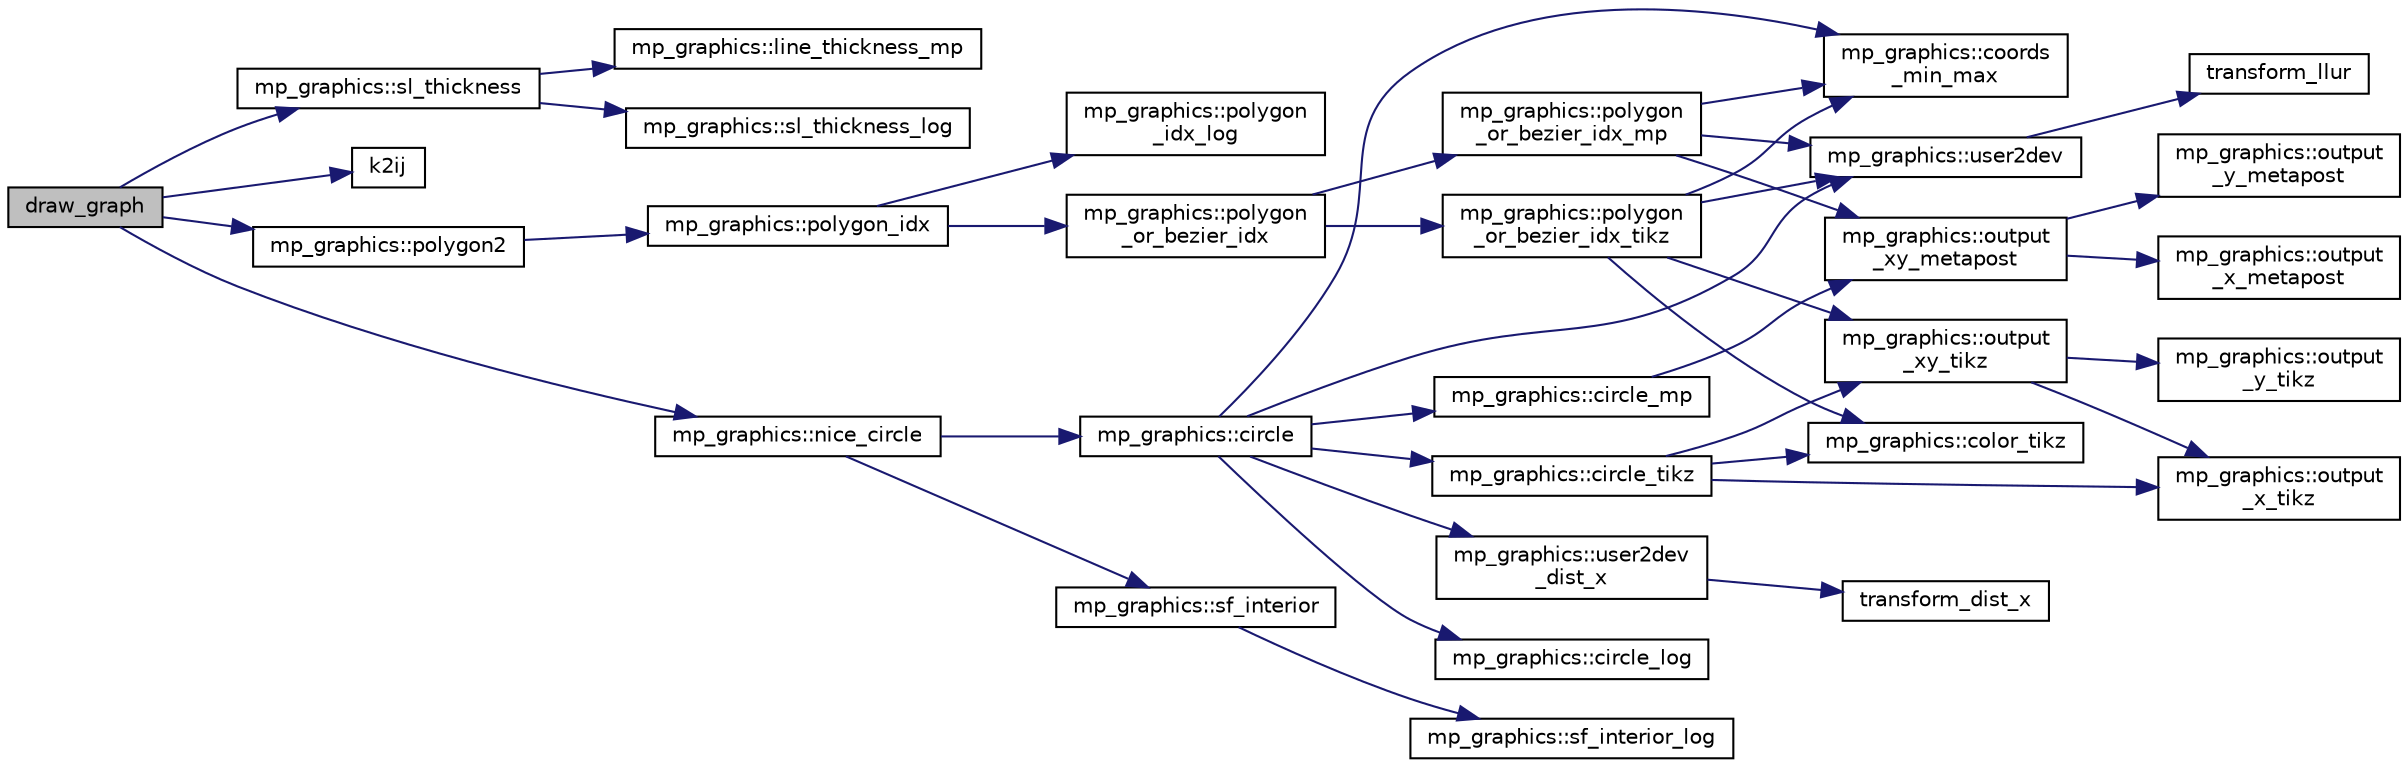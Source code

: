 digraph "draw_graph"
{
  edge [fontname="Helvetica",fontsize="10",labelfontname="Helvetica",labelfontsize="10"];
  node [fontname="Helvetica",fontsize="10",shape=record];
  rankdir="LR";
  Node296 [label="draw_graph",height=0.2,width=0.4,color="black", fillcolor="grey75", style="filled", fontcolor="black"];
  Node296 -> Node297 [color="midnightblue",fontsize="10",style="solid",fontname="Helvetica"];
  Node297 [label="mp_graphics::sl_thickness",height=0.2,width=0.4,color="black", fillcolor="white", style="filled",URL="$da/d2c/classmp__graphics.html#ac409a4e038d93b57dc977ceb3259e850"];
  Node297 -> Node298 [color="midnightblue",fontsize="10",style="solid",fontname="Helvetica"];
  Node298 [label="mp_graphics::line_thickness_mp",height=0.2,width=0.4,color="black", fillcolor="white", style="filled",URL="$da/d2c/classmp__graphics.html#ada686670b0e5c358f58c30b554822010"];
  Node297 -> Node299 [color="midnightblue",fontsize="10",style="solid",fontname="Helvetica"];
  Node299 [label="mp_graphics::sl_thickness_log",height=0.2,width=0.4,color="black", fillcolor="white", style="filled",URL="$da/d2c/classmp__graphics.html#a3356cadbf9e1ae81ae353c4014d5590a"];
  Node296 -> Node300 [color="midnightblue",fontsize="10",style="solid",fontname="Helvetica"];
  Node300 [label="k2ij",height=0.2,width=0.4,color="black", fillcolor="white", style="filled",URL="$df/dbf/sajeeb_8_c.html#a94379148acec1c2aeedad1903aa0756a"];
  Node296 -> Node301 [color="midnightblue",fontsize="10",style="solid",fontname="Helvetica"];
  Node301 [label="mp_graphics::polygon2",height=0.2,width=0.4,color="black", fillcolor="white", style="filled",URL="$da/d2c/classmp__graphics.html#ad4052be9dec4eeef879dcc8ca6d85d71"];
  Node301 -> Node302 [color="midnightblue",fontsize="10",style="solid",fontname="Helvetica"];
  Node302 [label="mp_graphics::polygon_idx",height=0.2,width=0.4,color="black", fillcolor="white", style="filled",URL="$da/d2c/classmp__graphics.html#a60729a478cad572ccb9df00b0f5988df"];
  Node302 -> Node303 [color="midnightblue",fontsize="10",style="solid",fontname="Helvetica"];
  Node303 [label="mp_graphics::polygon\l_idx_log",height=0.2,width=0.4,color="black", fillcolor="white", style="filled",URL="$da/d2c/classmp__graphics.html#aef990b1a5e84f4781ff613ce48fafe83"];
  Node302 -> Node304 [color="midnightblue",fontsize="10",style="solid",fontname="Helvetica"];
  Node304 [label="mp_graphics::polygon\l_or_bezier_idx",height=0.2,width=0.4,color="black", fillcolor="white", style="filled",URL="$da/d2c/classmp__graphics.html#ac67f20507b7b4f592e9ed90aaa1f472a"];
  Node304 -> Node305 [color="midnightblue",fontsize="10",style="solid",fontname="Helvetica"];
  Node305 [label="mp_graphics::polygon\l_or_bezier_idx_mp",height=0.2,width=0.4,color="black", fillcolor="white", style="filled",URL="$da/d2c/classmp__graphics.html#ac1c736f6c02abd6df696eb949c3513ac"];
  Node305 -> Node306 [color="midnightblue",fontsize="10",style="solid",fontname="Helvetica"];
  Node306 [label="mp_graphics::coords\l_min_max",height=0.2,width=0.4,color="black", fillcolor="white", style="filled",URL="$da/d2c/classmp__graphics.html#afa0af74da2afd1d00b2eeb5e25b4f596"];
  Node305 -> Node307 [color="midnightblue",fontsize="10",style="solid",fontname="Helvetica"];
  Node307 [label="mp_graphics::user2dev",height=0.2,width=0.4,color="black", fillcolor="white", style="filled",URL="$da/d2c/classmp__graphics.html#af087f5f4b08c72f67f5e35cc312070fb"];
  Node307 -> Node308 [color="midnightblue",fontsize="10",style="solid",fontname="Helvetica"];
  Node308 [label="transform_llur",height=0.2,width=0.4,color="black", fillcolor="white", style="filled",URL="$d9/d29/draw_8_c.html#af38b139f64e19404b9a944c7188d4aff"];
  Node305 -> Node309 [color="midnightblue",fontsize="10",style="solid",fontname="Helvetica"];
  Node309 [label="mp_graphics::output\l_xy_metapost",height=0.2,width=0.4,color="black", fillcolor="white", style="filled",URL="$da/d2c/classmp__graphics.html#a564e7d2700489eed72ea865b3acc14db"];
  Node309 -> Node310 [color="midnightblue",fontsize="10",style="solid",fontname="Helvetica"];
  Node310 [label="mp_graphics::output\l_x_metapost",height=0.2,width=0.4,color="black", fillcolor="white", style="filled",URL="$da/d2c/classmp__graphics.html#aee38beb59e940946cbb575cde90b9cfe"];
  Node309 -> Node311 [color="midnightblue",fontsize="10",style="solid",fontname="Helvetica"];
  Node311 [label="mp_graphics::output\l_y_metapost",height=0.2,width=0.4,color="black", fillcolor="white", style="filled",URL="$da/d2c/classmp__graphics.html#a41c9d8463dc57fa97bb9a1e0577980b6"];
  Node304 -> Node312 [color="midnightblue",fontsize="10",style="solid",fontname="Helvetica"];
  Node312 [label="mp_graphics::polygon\l_or_bezier_idx_tikz",height=0.2,width=0.4,color="black", fillcolor="white", style="filled",URL="$da/d2c/classmp__graphics.html#ae266ecef91f4cd8a6fd4054b17354370"];
  Node312 -> Node313 [color="midnightblue",fontsize="10",style="solid",fontname="Helvetica"];
  Node313 [label="mp_graphics::color_tikz",height=0.2,width=0.4,color="black", fillcolor="white", style="filled",URL="$da/d2c/classmp__graphics.html#a55d0835caab08eaf3e409096bbb91d63"];
  Node312 -> Node306 [color="midnightblue",fontsize="10",style="solid",fontname="Helvetica"];
  Node312 -> Node307 [color="midnightblue",fontsize="10",style="solid",fontname="Helvetica"];
  Node312 -> Node314 [color="midnightblue",fontsize="10",style="solid",fontname="Helvetica"];
  Node314 [label="mp_graphics::output\l_xy_tikz",height=0.2,width=0.4,color="black", fillcolor="white", style="filled",URL="$da/d2c/classmp__graphics.html#a640800bc67fec9ed441b27c71461e9c6"];
  Node314 -> Node315 [color="midnightblue",fontsize="10",style="solid",fontname="Helvetica"];
  Node315 [label="mp_graphics::output\l_x_tikz",height=0.2,width=0.4,color="black", fillcolor="white", style="filled",URL="$da/d2c/classmp__graphics.html#a311d4fb1c32d1eb0faeee055bb8badee"];
  Node314 -> Node316 [color="midnightblue",fontsize="10",style="solid",fontname="Helvetica"];
  Node316 [label="mp_graphics::output\l_y_tikz",height=0.2,width=0.4,color="black", fillcolor="white", style="filled",URL="$da/d2c/classmp__graphics.html#a0d6bddb89b4c58c82aa124dd003dda08"];
  Node296 -> Node317 [color="midnightblue",fontsize="10",style="solid",fontname="Helvetica"];
  Node317 [label="mp_graphics::nice_circle",height=0.2,width=0.4,color="black", fillcolor="white", style="filled",URL="$da/d2c/classmp__graphics.html#a29055ee6a26b527757614c4e75911ade"];
  Node317 -> Node318 [color="midnightblue",fontsize="10",style="solid",fontname="Helvetica"];
  Node318 [label="mp_graphics::sf_interior",height=0.2,width=0.4,color="black", fillcolor="white", style="filled",URL="$da/d2c/classmp__graphics.html#a2db6a380fffb003254304ea9489a452b"];
  Node318 -> Node319 [color="midnightblue",fontsize="10",style="solid",fontname="Helvetica"];
  Node319 [label="mp_graphics::sf_interior_log",height=0.2,width=0.4,color="black", fillcolor="white", style="filled",URL="$da/d2c/classmp__graphics.html#ab805bb76ca29a586a45209d2ed00b085"];
  Node317 -> Node320 [color="midnightblue",fontsize="10",style="solid",fontname="Helvetica"];
  Node320 [label="mp_graphics::circle",height=0.2,width=0.4,color="black", fillcolor="white", style="filled",URL="$da/d2c/classmp__graphics.html#a0e1e32cdfd93dd41678a1dda2671ab6e"];
  Node320 -> Node306 [color="midnightblue",fontsize="10",style="solid",fontname="Helvetica"];
  Node320 -> Node307 [color="midnightblue",fontsize="10",style="solid",fontname="Helvetica"];
  Node320 -> Node321 [color="midnightblue",fontsize="10",style="solid",fontname="Helvetica"];
  Node321 [label="mp_graphics::user2dev\l_dist_x",height=0.2,width=0.4,color="black", fillcolor="white", style="filled",URL="$da/d2c/classmp__graphics.html#a0c6b0bda2fbf3a7baa984eba08a87478"];
  Node321 -> Node322 [color="midnightblue",fontsize="10",style="solid",fontname="Helvetica"];
  Node322 [label="transform_dist_x",height=0.2,width=0.4,color="black", fillcolor="white", style="filled",URL="$d9/d29/draw_8_c.html#ae3c6c150bc6ef27101af4a6eb7e5b33a"];
  Node320 -> Node323 [color="midnightblue",fontsize="10",style="solid",fontname="Helvetica"];
  Node323 [label="mp_graphics::circle_log",height=0.2,width=0.4,color="black", fillcolor="white", style="filled",URL="$da/d2c/classmp__graphics.html#a39416f00c1c310a76936674cdff82e49"];
  Node320 -> Node324 [color="midnightblue",fontsize="10",style="solid",fontname="Helvetica"];
  Node324 [label="mp_graphics::circle_mp",height=0.2,width=0.4,color="black", fillcolor="white", style="filled",URL="$da/d2c/classmp__graphics.html#af45ff3b26ab8578a58b17b3507578fc2"];
  Node324 -> Node309 [color="midnightblue",fontsize="10",style="solid",fontname="Helvetica"];
  Node320 -> Node325 [color="midnightblue",fontsize="10",style="solid",fontname="Helvetica"];
  Node325 [label="mp_graphics::circle_tikz",height=0.2,width=0.4,color="black", fillcolor="white", style="filled",URL="$da/d2c/classmp__graphics.html#a2130247d7df0f51620ccc91d17b713f7"];
  Node325 -> Node313 [color="midnightblue",fontsize="10",style="solid",fontname="Helvetica"];
  Node325 -> Node314 [color="midnightblue",fontsize="10",style="solid",fontname="Helvetica"];
  Node325 -> Node315 [color="midnightblue",fontsize="10",style="solid",fontname="Helvetica"];
}
